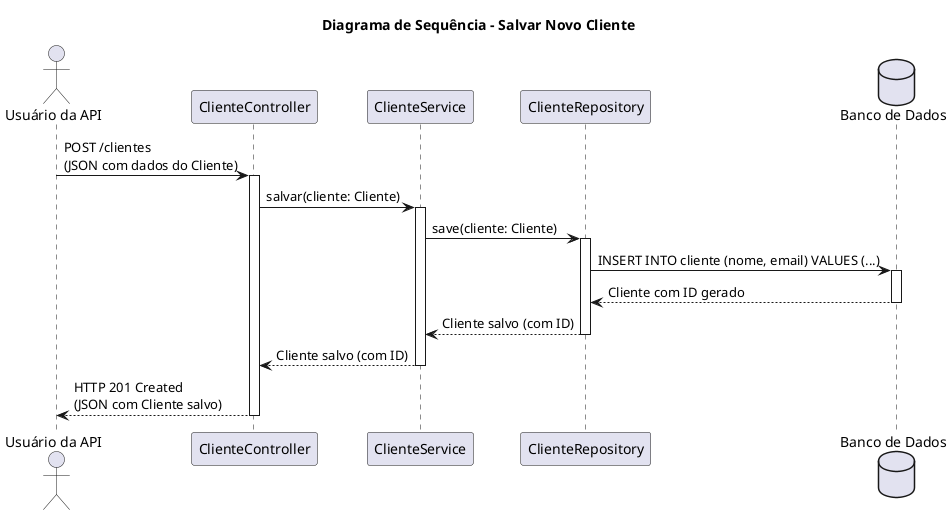 @startuml SalvarClienteSequence
title Diagrama de Sequência - Salvar Novo Cliente

actor "Usuário da API" as User
participant "ClienteController" as Controller
participant "ClienteService" as Service
participant "ClienteRepository" as Repository
database "Banco de Dados" as DB

User -> Controller: POST /clientes\n(JSON com dados do Cliente)
activate Controller

Controller -> Service: salvar(cliente: Cliente)
activate Service

Service -> Repository: save(cliente: Cliente)
activate Repository

Repository -> DB: INSERT INTO cliente (nome, email) VALUES (...)
activate DB
DB --> Repository: Cliente com ID gerado
deactivate DB

Repository --> Service: Cliente salvo (com ID)
deactivate Repository

Service --> Controller: Cliente salvo (com ID)
deactivate Service

Controller --> User: HTTP 201 Created\n(JSON com Cliente salvo)
deactivate Controller

@enduml
